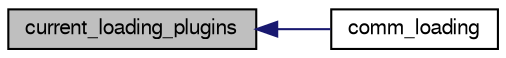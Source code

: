 digraph G
{
  bgcolor="transparent";
  edge [fontname="FreeSans",fontsize="10",labelfontname="FreeSans",labelfontsize="10"];
  node [fontname="FreeSans",fontsize="10",shape=record];
  rankdir=LR;
  Node1 [label="current_loading_plugins",height=0.2,width=0.4,color="black", fillcolor="grey75", style="filled" fontcolor="black"];
  Node1 -> Node2 [dir=back,color="midnightblue",fontsize="10",style="solid",fontname="FreeSans"];
  Node2 [label="comm_loading",height=0.2,width=0.4,color="black",URL="$comm_8h.html#ae7b7f30a5bfcdeffb265e027f6dc852c",tooltip="Informs the client that the scanner is still loading."];
}
